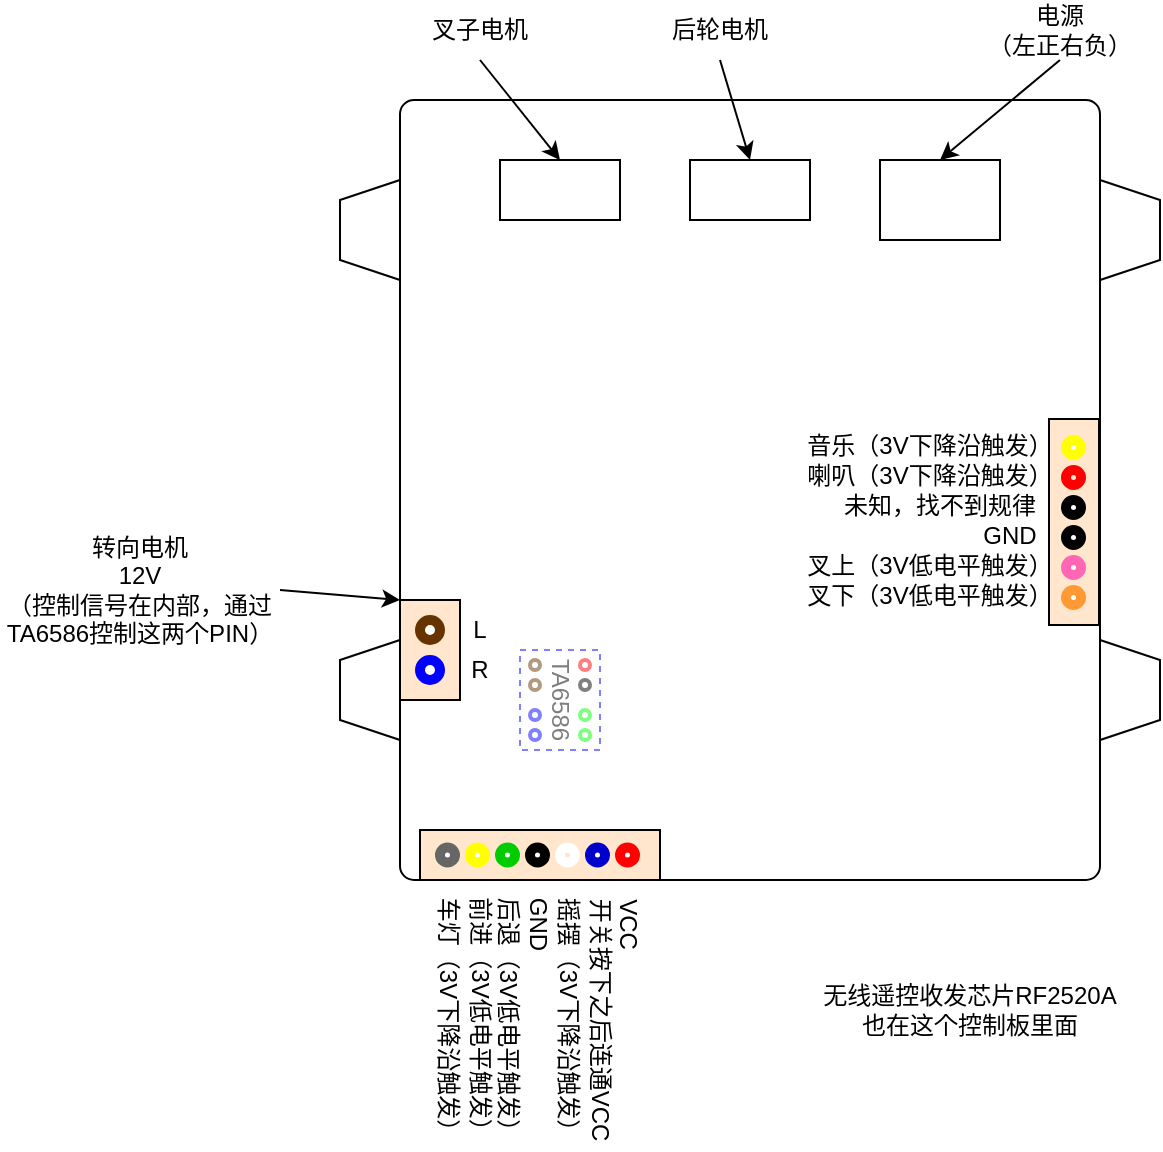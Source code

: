 <mxfile version="20.8.16" type="device" pages="2"><diagram name="小车驱动板接口" id="4RjOB8mtU99UtxCXPe7y"><mxGraphModel dx="770" dy="566" grid="1" gridSize="10" guides="1" tooltips="1" connect="1" arrows="1" fold="1" page="1" pageScale="1" pageWidth="850" pageHeight="1100" math="0" shadow="0"><root><mxCell id="0"/><mxCell id="1" parent="0"/><mxCell id="QXrPH6T1OtNgt7HG72zp-3" value="" style="rounded=1;whiteSpace=wrap;html=1;arcSize=2;" parent="1" vertex="1"><mxGeometry x="250" y="110" width="350" height="390" as="geometry"/></mxCell><mxCell id="QXrPH6T1OtNgt7HG72zp-4" value="" style="rounded=0;whiteSpace=wrap;html=1;" parent="1" vertex="1"><mxGeometry x="300" y="140" width="60" height="30" as="geometry"/></mxCell><mxCell id="QXrPH6T1OtNgt7HG72zp-5" value="" style="rounded=0;whiteSpace=wrap;html=1;" parent="1" vertex="1"><mxGeometry x="395" y="140" width="60" height="30" as="geometry"/></mxCell><mxCell id="QXrPH6T1OtNgt7HG72zp-6" value="" style="rounded=0;whiteSpace=wrap;html=1;" parent="1" vertex="1"><mxGeometry x="490" y="140" width="60" height="40" as="geometry"/></mxCell><mxCell id="QXrPH6T1OtNgt7HG72zp-7" value="" style="endArrow=classic;html=1;rounded=0;entryX=0.5;entryY=0;entryDx=0;entryDy=0;exitX=0.5;exitY=1;exitDx=0;exitDy=0;" parent="1" source="QXrPH6T1OtNgt7HG72zp-8" target="QXrPH6T1OtNgt7HG72zp-4" edge="1"><mxGeometry width="50" height="50" relative="1" as="geometry"><mxPoint x="140" y="110" as="sourcePoint"/><mxPoint x="300" y="140" as="targetPoint"/></mxGeometry></mxCell><mxCell id="QXrPH6T1OtNgt7HG72zp-8" value="叉子电机" style="text;html=1;strokeColor=none;fillColor=none;align=center;verticalAlign=middle;whiteSpace=wrap;rounded=0;" parent="1" vertex="1"><mxGeometry x="260" y="60" width="60" height="30" as="geometry"/></mxCell><mxCell id="QXrPH6T1OtNgt7HG72zp-9" value="" style="endArrow=classic;html=1;rounded=0;entryX=0.5;entryY=0;entryDx=0;entryDy=0;exitX=0.5;exitY=1;exitDx=0;exitDy=0;" parent="1" source="QXrPH6T1OtNgt7HG72zp-10" target="QXrPH6T1OtNgt7HG72zp-5" edge="1"><mxGeometry width="50" height="50" relative="1" as="geometry"><mxPoint x="410" y="90" as="sourcePoint"/><mxPoint x="450" y="400" as="targetPoint"/></mxGeometry></mxCell><mxCell id="QXrPH6T1OtNgt7HG72zp-10" value="后轮电机" style="text;html=1;strokeColor=none;fillColor=none;align=center;verticalAlign=middle;whiteSpace=wrap;rounded=0;" parent="1" vertex="1"><mxGeometry x="380" y="60" width="60" height="30" as="geometry"/></mxCell><mxCell id="QXrPH6T1OtNgt7HG72zp-11" value="电源&lt;br&gt;（左正右负）" style="text;html=1;strokeColor=none;fillColor=none;align=center;verticalAlign=middle;whiteSpace=wrap;rounded=0;" parent="1" vertex="1"><mxGeometry x="540" y="60" width="80" height="30" as="geometry"/></mxCell><mxCell id="QXrPH6T1OtNgt7HG72zp-12" value="" style="endArrow=classic;html=1;rounded=0;entryX=0.5;entryY=0;entryDx=0;entryDy=0;exitX=0.5;exitY=1;exitDx=0;exitDy=0;" parent="1" source="QXrPH6T1OtNgt7HG72zp-11" target="QXrPH6T1OtNgt7HG72zp-6" edge="1"><mxGeometry width="50" height="50" relative="1" as="geometry"><mxPoint x="400" y="400" as="sourcePoint"/><mxPoint x="450" y="350" as="targetPoint"/></mxGeometry></mxCell><mxCell id="QXrPH6T1OtNgt7HG72zp-14" value="" style="shape=trapezoid;perimeter=trapezoidPerimeter;whiteSpace=wrap;html=1;fixedSize=1;rotation=-90;size=10;" parent="1" vertex="1"><mxGeometry x="210" y="160" width="50" height="30" as="geometry"/></mxCell><mxCell id="QXrPH6T1OtNgt7HG72zp-15" value="" style="shape=trapezoid;perimeter=trapezoidPerimeter;whiteSpace=wrap;html=1;fixedSize=1;rotation=-90;size=10;" parent="1" vertex="1"><mxGeometry x="210" y="390" width="50" height="30" as="geometry"/></mxCell><mxCell id="QXrPH6T1OtNgt7HG72zp-16" value="" style="shape=trapezoid;perimeter=trapezoidPerimeter;whiteSpace=wrap;html=1;fixedSize=1;rotation=90;size=10;" parent="1" vertex="1"><mxGeometry x="590" y="160" width="50" height="30" as="geometry"/></mxCell><mxCell id="QXrPH6T1OtNgt7HG72zp-17" value="" style="shape=trapezoid;perimeter=trapezoidPerimeter;whiteSpace=wrap;html=1;fixedSize=1;rotation=90;size=10;" parent="1" vertex="1"><mxGeometry x="590" y="390" width="50" height="30" as="geometry"/></mxCell><mxCell id="QXrPH6T1OtNgt7HG72zp-18" value="" style="rounded=0;whiteSpace=wrap;html=1;fillColor=#FFE6CC;" parent="1" vertex="1"><mxGeometry x="250" y="360" width="30" height="50" as="geometry"/></mxCell><mxCell id="QXrPH6T1OtNgt7HG72zp-19" value="" style="ellipse;whiteSpace=wrap;html=1;aspect=fixed;strokeColor=#663300;strokeWidth=5;" parent="1" vertex="1"><mxGeometry x="260" y="370" width="10" height="10" as="geometry"/></mxCell><mxCell id="QXrPH6T1OtNgt7HG72zp-20" value="" style="ellipse;whiteSpace=wrap;html=1;aspect=fixed;strokeColor=#0000FF;strokeWidth=5;" parent="1" vertex="1"><mxGeometry x="260" y="390" width="10" height="10" as="geometry"/></mxCell><mxCell id="QXrPH6T1OtNgt7HG72zp-21" value="L" style="text;html=1;strokeColor=none;fillColor=none;align=center;verticalAlign=middle;whiteSpace=wrap;rounded=0;" parent="1" vertex="1"><mxGeometry x="280" y="365" width="20" height="20" as="geometry"/></mxCell><mxCell id="QXrPH6T1OtNgt7HG72zp-23" value="R" style="text;html=1;strokeColor=none;fillColor=none;align=center;verticalAlign=middle;whiteSpace=wrap;rounded=0;" parent="1" vertex="1"><mxGeometry x="280" y="385" width="20" height="20" as="geometry"/></mxCell><mxCell id="QXrPH6T1OtNgt7HG72zp-24" value="转向电机&lt;br&gt;12V&lt;br&gt;（控制信号在内部，通过TA6586控制这两个PIN）" style="text;html=1;strokeColor=none;fillColor=none;align=center;verticalAlign=middle;whiteSpace=wrap;rounded=0;" parent="1" vertex="1"><mxGeometry x="50" y="320" width="140" height="70" as="geometry"/></mxCell><mxCell id="QXrPH6T1OtNgt7HG72zp-25" value="" style="endArrow=classic;html=1;rounded=0;exitX=1;exitY=0.5;exitDx=0;exitDy=0;entryX=0;entryY=0;entryDx=0;entryDy=0;" parent="1" source="QXrPH6T1OtNgt7HG72zp-24" target="QXrPH6T1OtNgt7HG72zp-18" edge="1"><mxGeometry width="50" height="50" relative="1" as="geometry"><mxPoint x="380" y="400" as="sourcePoint"/><mxPoint x="430" y="350" as="targetPoint"/></mxGeometry></mxCell><mxCell id="QXrPH6T1OtNgt7HG72zp-26" value="" style="rounded=0;whiteSpace=wrap;html=1;strokeColor=#0000FF;strokeWidth=1;dashed=1;opacity=50;" parent="1" vertex="1"><mxGeometry x="310" y="385" width="40" height="50" as="geometry"/></mxCell><mxCell id="QXrPH6T1OtNgt7HG72zp-27" value="TA6586" style="text;html=1;strokeColor=none;fillColor=none;align=center;verticalAlign=middle;whiteSpace=wrap;rounded=0;rotation=90;opacity=50;textOpacity=50;" parent="1" vertex="1"><mxGeometry x="310" y="395" width="40" height="30" as="geometry"/></mxCell><mxCell id="QXrPH6T1OtNgt7HG72zp-28" value="" style="ellipse;whiteSpace=wrap;html=1;aspect=fixed;strokeColor=#FF0000;strokeWidth=2;fillOpacity=100;strokeOpacity=100;opacity=50;" parent="1" vertex="1"><mxGeometry x="340" y="390" width="5" height="5" as="geometry"/></mxCell><mxCell id="QXrPH6T1OtNgt7HG72zp-29" value="" style="ellipse;whiteSpace=wrap;html=1;aspect=fixed;strokeColor=#000000;strokeWidth=2;fillOpacity=100;strokeOpacity=100;opacity=50;" parent="1" vertex="1"><mxGeometry x="340" y="400" width="5" height="5" as="geometry"/></mxCell><mxCell id="QXrPH6T1OtNgt7HG72zp-30" value="" style="ellipse;whiteSpace=wrap;html=1;aspect=fixed;strokeColor=#663300;strokeWidth=2;opacity=50;" parent="1" vertex="1"><mxGeometry x="315" y="390" width="5" height="5" as="geometry"/></mxCell><mxCell id="QXrPH6T1OtNgt7HG72zp-32" value="" style="ellipse;whiteSpace=wrap;html=1;aspect=fixed;strokeColor=#663300;strokeWidth=2;opacity=50;" parent="1" vertex="1"><mxGeometry x="315" y="400" width="5" height="5" as="geometry"/></mxCell><mxCell id="QXrPH6T1OtNgt7HG72zp-33" value="" style="ellipse;whiteSpace=wrap;html=1;aspect=fixed;strokeColor=#0000FF;strokeWidth=2;opacity=50;" parent="1" vertex="1"><mxGeometry x="315" y="415" width="5" height="5" as="geometry"/></mxCell><mxCell id="QXrPH6T1OtNgt7HG72zp-35" value="" style="ellipse;whiteSpace=wrap;html=1;aspect=fixed;strokeColor=#0000FF;strokeWidth=2;opacity=50;" parent="1" vertex="1"><mxGeometry x="315" y="425" width="5" height="5" as="geometry"/></mxCell><mxCell id="QXrPH6T1OtNgt7HG72zp-37" value="" style="ellipse;whiteSpace=wrap;html=1;aspect=fixed;strokeColor=#00FF00;strokeWidth=2;opacity=50;" parent="1" vertex="1"><mxGeometry x="340" y="415" width="5" height="5" as="geometry"/></mxCell><mxCell id="QXrPH6T1OtNgt7HG72zp-38" value="" style="ellipse;whiteSpace=wrap;html=1;aspect=fixed;strokeColor=#00FF00;strokeWidth=2;opacity=50;" parent="1" vertex="1"><mxGeometry x="340" y="425" width="5" height="5" as="geometry"/></mxCell><mxCell id="QXrPH6T1OtNgt7HG72zp-39" value="" style="rounded=0;whiteSpace=wrap;html=1;strokeColor=#000000;strokeWidth=1;fillColor=#FFE6CC;" parent="1" vertex="1"><mxGeometry x="260" y="475" width="120" height="25" as="geometry"/></mxCell><mxCell id="QXrPH6T1OtNgt7HG72zp-40" value="" style="ellipse;whiteSpace=wrap;html=1;aspect=fixed;strokeColor=#666666;strokeWidth=5;" parent="1" vertex="1"><mxGeometry x="270" y="483.75" width="7.5" height="7.5" as="geometry"/></mxCell><mxCell id="QXrPH6T1OtNgt7HG72zp-42" value="" style="ellipse;whiteSpace=wrap;html=1;aspect=fixed;strokeColor=#FFFF00;strokeWidth=5;" parent="1" vertex="1"><mxGeometry x="285" y="483.75" width="7.5" height="7.5" as="geometry"/></mxCell><mxCell id="QXrPH6T1OtNgt7HG72zp-43" value="" style="ellipse;whiteSpace=wrap;html=1;aspect=fixed;strokeColor=#00CC00;strokeWidth=5;" parent="1" vertex="1"><mxGeometry x="300" y="483.75" width="7.5" height="7.5" as="geometry"/></mxCell><mxCell id="QXrPH6T1OtNgt7HG72zp-44" value="" style="ellipse;whiteSpace=wrap;html=1;aspect=fixed;strokeColor=#000000;strokeWidth=5;" parent="1" vertex="1"><mxGeometry x="315" y="483.75" width="7.5" height="7.5" as="geometry"/></mxCell><mxCell id="QXrPH6T1OtNgt7HG72zp-47" value="" style="ellipse;whiteSpace=wrap;html=1;aspect=fixed;strokeColor=#0000CC;strokeWidth=5;" parent="1" vertex="1"><mxGeometry x="345" y="483.75" width="7.5" height="7.5" as="geometry"/></mxCell><mxCell id="QXrPH6T1OtNgt7HG72zp-48" value="" style="ellipse;whiteSpace=wrap;html=1;aspect=fixed;strokeColor=#FF0000;strokeWidth=5;" parent="1" vertex="1"><mxGeometry x="360" y="483.75" width="7.5" height="7.5" as="geometry"/></mxCell><mxCell id="QXrPH6T1OtNgt7HG72zp-49" value="" style="ellipse;whiteSpace=wrap;html=1;aspect=fixed;strokeColor=#FFFFFF;strokeWidth=5;fillColor=none;" parent="1" vertex="1"><mxGeometry x="330" y="483.75" width="7.5" height="7.5" as="geometry"/></mxCell><mxCell id="QXrPH6T1OtNgt7HG72zp-58" value="" style="group;rotation=-90;" parent="1" vertex="1" connectable="0"><mxGeometry x="527" y="300" width="120" height="33.5" as="geometry"/></mxCell><mxCell id="QXrPH6T1OtNgt7HG72zp-50" value="" style="rounded=0;whiteSpace=wrap;html=1;strokeColor=#000000;strokeWidth=1;fillColor=#FFE6CC;movable=1;resizable=1;rotatable=1;deletable=1;editable=1;connectable=1;rotation=-90;" parent="QXrPH6T1OtNgt7HG72zp-58" vertex="1"><mxGeometry x="8.5" y="8.5" width="103" height="25" as="geometry"/></mxCell><mxCell id="QXrPH6T1OtNgt7HG72zp-51" value="" style="ellipse;whiteSpace=wrap;html=1;aspect=fixed;strokeColor=#FF9933;strokeWidth=5;movable=1;resizable=1;rotatable=1;deletable=1;editable=1;connectable=1;rotation=-90;" parent="QXrPH6T1OtNgt7HG72zp-58" vertex="1"><mxGeometry x="56" y="55" width="7.5" height="7.5" as="geometry"/></mxCell><mxCell id="QXrPH6T1OtNgt7HG72zp-52" value="" style="ellipse;whiteSpace=wrap;html=1;aspect=fixed;strokeColor=#FF66B3;strokeWidth=5;movable=1;resizable=1;rotatable=1;deletable=1;editable=1;connectable=1;rotation=-90;" parent="QXrPH6T1OtNgt7HG72zp-58" vertex="1"><mxGeometry x="56" y="40" width="7.5" height="7.5" as="geometry"/></mxCell><mxCell id="QXrPH6T1OtNgt7HG72zp-53" value="" style="ellipse;whiteSpace=wrap;html=1;aspect=fixed;strokeColor=#000000;strokeWidth=5;movable=1;resizable=1;rotatable=1;deletable=1;editable=1;connectable=1;rotation=-90;" parent="QXrPH6T1OtNgt7HG72zp-58" vertex="1"><mxGeometry x="56" y="25" width="7.5" height="7.5" as="geometry"/></mxCell><mxCell id="QXrPH6T1OtNgt7HG72zp-54" value="" style="ellipse;whiteSpace=wrap;html=1;aspect=fixed;strokeColor=#000000;strokeWidth=5;movable=1;resizable=1;rotatable=1;deletable=1;editable=1;connectable=1;rotation=-90;" parent="QXrPH6T1OtNgt7HG72zp-58" vertex="1"><mxGeometry x="56" y="10" width="7.5" height="7.5" as="geometry"/></mxCell><mxCell id="QXrPH6T1OtNgt7HG72zp-55" value="" style="ellipse;whiteSpace=wrap;html=1;aspect=fixed;strokeColor=#FFFF00;strokeWidth=5;movable=1;resizable=1;rotatable=1;deletable=1;editable=1;connectable=1;rotation=-90;" parent="QXrPH6T1OtNgt7HG72zp-58" vertex="1"><mxGeometry x="56" y="-20" width="7.5" height="7.5" as="geometry"/></mxCell><mxCell id="QXrPH6T1OtNgt7HG72zp-57" value="" style="ellipse;whiteSpace=wrap;html=1;aspect=fixed;strokeColor=#FF0000;strokeWidth=5;fillColor=none;movable=1;resizable=1;rotatable=1;deletable=1;editable=1;connectable=1;rotation=-90;" parent="QXrPH6T1OtNgt7HG72zp-58" vertex="1"><mxGeometry x="56" y="-5" width="7.5" height="7.5" as="geometry"/></mxCell><mxCell id="QXrPH6T1OtNgt7HG72zp-69" value="叉上（3V低电平触发）" style="text;html=1;strokeColor=none;fillColor=none;align=center;verticalAlign=middle;whiteSpace=wrap;rounded=0;" parent="1" vertex="1"><mxGeometry x="450" y="332.5" width="130" height="20" as="geometry"/></mxCell><mxCell id="QXrPH6T1OtNgt7HG72zp-71" value="叉下（3V低电平触发）" style="text;html=1;strokeColor=none;fillColor=none;align=center;verticalAlign=middle;whiteSpace=wrap;rounded=0;" parent="1" vertex="1"><mxGeometry x="450" y="348" width="130" height="20" as="geometry"/></mxCell><mxCell id="QXrPH6T1OtNgt7HG72zp-72" value="GND" style="text;html=1;strokeColor=none;fillColor=none;align=center;verticalAlign=middle;whiteSpace=wrap;rounded=0;" parent="1" vertex="1"><mxGeometry x="530" y="318" width="50" height="20" as="geometry"/></mxCell><mxCell id="QXrPH6T1OtNgt7HG72zp-73" value="未知，找不到规律" style="text;html=1;strokeColor=none;fillColor=none;align=center;verticalAlign=middle;whiteSpace=wrap;rounded=0;" parent="1" vertex="1"><mxGeometry x="460" y="303" width="120" height="20" as="geometry"/></mxCell><mxCell id="QXrPH6T1OtNgt7HG72zp-74" value="喇叭（3V下降沿触发）" style="text;html=1;strokeColor=none;fillColor=none;align=center;verticalAlign=middle;whiteSpace=wrap;rounded=0;" parent="1" vertex="1"><mxGeometry x="450" y="288" width="130" height="20" as="geometry"/></mxCell><mxCell id="QXrPH6T1OtNgt7HG72zp-75" value="音乐（3V下降沿触发）" style="text;html=1;strokeColor=none;fillColor=none;align=center;verticalAlign=middle;whiteSpace=wrap;rounded=0;" parent="1" vertex="1"><mxGeometry x="450" y="273" width="130" height="20" as="geometry"/></mxCell><mxCell id="QXrPH6T1OtNgt7HG72zp-79" value="车灯（3V下降沿触发）" style="text;html=1;strokeColor=none;fillColor=none;align=center;verticalAlign=middle;whiteSpace=wrap;rounded=0;rotation=90;" parent="1" vertex="1"><mxGeometry x="208.75" y="560" width="130" height="20" as="geometry"/></mxCell><mxCell id="QXrPH6T1OtNgt7HG72zp-80" value="前进（3V低电平触发）" style="text;html=1;strokeColor=none;fillColor=none;align=center;verticalAlign=middle;whiteSpace=wrap;rounded=0;rotation=90;" parent="1" vertex="1"><mxGeometry x="225" y="560" width="130" height="20" as="geometry"/></mxCell><mxCell id="QXrPH6T1OtNgt7HG72zp-82" value="后退（3V低电平触发）" style="text;html=1;strokeColor=none;fillColor=none;align=center;verticalAlign=middle;whiteSpace=wrap;rounded=0;rotation=90;" parent="1" vertex="1"><mxGeometry x="238.75" y="560" width="130" height="20" as="geometry"/></mxCell><mxCell id="QXrPH6T1OtNgt7HG72zp-83" value="GND" style="text;html=1;strokeColor=none;fillColor=none;align=center;verticalAlign=middle;whiteSpace=wrap;rounded=0;rotation=90;" parent="1" vertex="1"><mxGeometry x="293.75" y="512" width="50" height="20" as="geometry"/></mxCell><mxCell id="QXrPH6T1OtNgt7HG72zp-84" value="摇摆（3V下降沿触发）" style="text;html=1;strokeColor=none;fillColor=none;align=center;verticalAlign=middle;whiteSpace=wrap;rounded=0;rotation=90;" parent="1" vertex="1"><mxGeometry x="268.75" y="560" width="130" height="20" as="geometry"/></mxCell><mxCell id="QXrPH6T1OtNgt7HG72zp-85" value="开关按下之后连通VCC" style="text;html=1;strokeColor=none;fillColor=none;align=center;verticalAlign=middle;whiteSpace=wrap;rounded=0;rotation=90;" parent="1" vertex="1"><mxGeometry x="285" y="560" width="130" height="20" as="geometry"/></mxCell><mxCell id="QXrPH6T1OtNgt7HG72zp-87" value="VCC" style="text;html=1;strokeColor=none;fillColor=none;align=center;verticalAlign=middle;whiteSpace=wrap;rounded=0;rotation=90;" parent="1" vertex="1"><mxGeometry x="338.75" y="512" width="50" height="20" as="geometry"/></mxCell><mxCell id="sfmaamQ8UJcPz4ixBL1I-3" value="无线遥控收发芯片RF2520A也在这个控制板里面" style="text;html=1;strokeColor=none;fillColor=none;align=center;verticalAlign=middle;whiteSpace=wrap;rounded=0;" parent="1" vertex="1"><mxGeometry x="460" y="550" width="150" height="30" as="geometry"/></mxCell></root></mxGraphModel></diagram><diagram id="qZatZtnow1iDW2CogYHt" name="esp32电路"><mxGraphModel dx="621" dy="744" grid="1" gridSize="10" guides="1" tooltips="1" connect="1" arrows="1" fold="1" page="1" pageScale="1" pageWidth="850" pageHeight="1100" math="0" shadow="0"><root><mxCell id="0"/><mxCell id="1" parent="0"/><mxCell id="7cjX1gZVk735Iel-S3My-47" value="" style="group;rotation=-180;" vertex="1" connectable="0" parent="1"><mxGeometry x="87" y="30" width="380" height="378.25" as="geometry"/></mxCell><mxCell id="7cjX1gZVk735Iel-S3My-17" value="" style="rounded=0;whiteSpace=wrap;html=1;strokeColor=#000000;strokeWidth=1;fillColor=#FFE6CC;rotation=-180;" vertex="1" parent="7cjX1gZVk735Iel-S3My-47"><mxGeometry x="250" y="135" width="120" height="25" as="geometry"/></mxCell><mxCell id="7cjX1gZVk735Iel-S3My-18" value="" style="ellipse;whiteSpace=wrap;html=1;aspect=fixed;strokeColor=#666666;strokeWidth=5;rotation=-180;" vertex="1" parent="7cjX1gZVk735Iel-S3My-47"><mxGeometry x="353" y="144" width="7.5" height="7.5" as="geometry"/></mxCell><mxCell id="7cjX1gZVk735Iel-S3My-19" value="" style="ellipse;whiteSpace=wrap;html=1;aspect=fixed;strokeColor=#FFFF00;strokeWidth=5;rotation=-180;" vertex="1" parent="7cjX1gZVk735Iel-S3My-47"><mxGeometry x="338" y="144" width="7.5" height="7.5" as="geometry"/></mxCell><mxCell id="7cjX1gZVk735Iel-S3My-20" value="" style="ellipse;whiteSpace=wrap;html=1;aspect=fixed;strokeColor=#00CC00;strokeWidth=5;rotation=-180;" vertex="1" parent="7cjX1gZVk735Iel-S3My-47"><mxGeometry x="323" y="144" width="7.5" height="7.5" as="geometry"/></mxCell><mxCell id="7cjX1gZVk735Iel-S3My-21" value="" style="ellipse;whiteSpace=wrap;html=1;aspect=fixed;strokeColor=#000000;strokeWidth=5;rotation=-180;" vertex="1" parent="7cjX1gZVk735Iel-S3My-47"><mxGeometry x="308" y="144" width="7.5" height="7.5" as="geometry"/></mxCell><mxCell id="7cjX1gZVk735Iel-S3My-22" value="" style="ellipse;whiteSpace=wrap;html=1;aspect=fixed;strokeColor=#0000CC;strokeWidth=5;rotation=-180;" vertex="1" parent="7cjX1gZVk735Iel-S3My-47"><mxGeometry x="278" y="144" width="7.5" height="7.5" as="geometry"/></mxCell><mxCell id="7cjX1gZVk735Iel-S3My-23" value="" style="ellipse;whiteSpace=wrap;html=1;aspect=fixed;strokeColor=#FF0000;strokeWidth=5;rotation=-180;" vertex="1" parent="7cjX1gZVk735Iel-S3My-47"><mxGeometry x="263" y="144" width="7.5" height="7.5" as="geometry"/></mxCell><mxCell id="7cjX1gZVk735Iel-S3My-24" value="" style="ellipse;whiteSpace=wrap;html=1;aspect=fixed;strokeColor=#FFFFFF;strokeWidth=5;fillColor=none;rotation=-180;" vertex="1" parent="7cjX1gZVk735Iel-S3My-47"><mxGeometry x="293" y="144" width="7.5" height="7.5" as="geometry"/></mxCell><mxCell id="7cjX1gZVk735Iel-S3My-25" value="" style="group;rotation=-270;" vertex="1" connectable="0" parent="7cjX1gZVk735Iel-S3My-47"><mxGeometry x="-57" y="295" width="120" height="33.5" as="geometry"/></mxCell><mxCell id="7cjX1gZVk735Iel-S3My-26" value="" style="rounded=0;whiteSpace=wrap;html=1;strokeColor=#000000;strokeWidth=1;fillColor=#FFE6CC;movable=1;resizable=1;rotatable=1;deletable=1;editable=1;connectable=1;rotation=-270;" vertex="1" parent="7cjX1gZVk735Iel-S3My-25"><mxGeometry x="9" width="103" height="25" as="geometry"/></mxCell><mxCell id="7cjX1gZVk735Iel-S3My-27" value="" style="ellipse;whiteSpace=wrap;html=1;aspect=fixed;strokeColor=#FF9933;strokeWidth=5;movable=1;resizable=1;rotatable=1;deletable=1;editable=1;connectable=1;rotation=-270;" vertex="1" parent="7cjX1gZVk735Iel-S3My-25"><mxGeometry x="57" y="-29" width="7.5" height="7.5" as="geometry"/></mxCell><mxCell id="7cjX1gZVk735Iel-S3My-28" value="" style="ellipse;whiteSpace=wrap;html=1;aspect=fixed;strokeColor=#FF66B3;strokeWidth=5;movable=1;resizable=1;rotatable=1;deletable=1;editable=1;connectable=1;rotation=-270;" vertex="1" parent="7cjX1gZVk735Iel-S3My-25"><mxGeometry x="57" y="-14" width="7.5" height="7.5" as="geometry"/></mxCell><mxCell id="7cjX1gZVk735Iel-S3My-29" value="" style="ellipse;whiteSpace=wrap;html=1;aspect=fixed;strokeColor=#000000;strokeWidth=5;movable=1;resizable=1;rotatable=1;deletable=1;editable=1;connectable=1;rotation=-270;" vertex="1" parent="7cjX1gZVk735Iel-S3My-25"><mxGeometry x="57" y="1" width="7.5" height="7.5" as="geometry"/></mxCell><mxCell id="7cjX1gZVk735Iel-S3My-30" value="" style="ellipse;whiteSpace=wrap;html=1;aspect=fixed;strokeColor=#000000;strokeWidth=5;movable=1;resizable=1;rotatable=1;deletable=1;editable=1;connectable=1;rotation=-270;" vertex="1" parent="7cjX1gZVk735Iel-S3My-25"><mxGeometry x="57" y="16" width="7.5" height="7.5" as="geometry"/></mxCell><mxCell id="7cjX1gZVk735Iel-S3My-31" value="" style="ellipse;whiteSpace=wrap;html=1;aspect=fixed;strokeColor=#FFFF00;strokeWidth=5;movable=1;resizable=1;rotatable=1;deletable=1;editable=1;connectable=1;rotation=-270;" vertex="1" parent="7cjX1gZVk735Iel-S3My-25"><mxGeometry x="56" y="46" width="7.5" height="7.5" as="geometry"/></mxCell><mxCell id="7cjX1gZVk735Iel-S3My-32" value="" style="ellipse;whiteSpace=wrap;html=1;aspect=fixed;strokeColor=#FF0000;strokeWidth=5;fillColor=none;movable=1;resizable=1;rotatable=1;deletable=1;editable=1;connectable=1;rotation=-270;" vertex="1" parent="7cjX1gZVk735Iel-S3My-25"><mxGeometry x="57" y="31" width="7.5" height="7.5" as="geometry"/></mxCell><mxCell id="7cjX1gZVk735Iel-S3My-33" value="叉上（3V低电平触发）" style="text;html=1;strokeColor=none;fillColor=none;align=center;verticalAlign=middle;whiteSpace=wrap;rounded=0;rotation=-180;" vertex="1" parent="7cjX1gZVk735Iel-S3My-47"><mxGeometry x="10" y="276" width="130" height="20" as="geometry"/></mxCell><mxCell id="7cjX1gZVk735Iel-S3My-34" value="叉下（3V低电平触发）" style="text;html=1;strokeColor=none;fillColor=none;align=center;verticalAlign=middle;whiteSpace=wrap;rounded=0;rotation=-180;" vertex="1" parent="7cjX1gZVk735Iel-S3My-47"><mxGeometry x="10" y="260" width="130" height="20" as="geometry"/></mxCell><mxCell id="7cjX1gZVk735Iel-S3My-35" value="GND" style="text;html=1;strokeColor=none;fillColor=none;align=center;verticalAlign=middle;whiteSpace=wrap;rounded=0;rotation=-180;" vertex="1" parent="7cjX1gZVk735Iel-S3My-47"><mxGeometry x="10" y="290" width="50" height="20" as="geometry"/></mxCell><mxCell id="7cjX1gZVk735Iel-S3My-36" value="未知，找不到规律" style="text;html=1;strokeColor=none;fillColor=none;align=center;verticalAlign=middle;whiteSpace=wrap;rounded=0;rotation=-180;" vertex="1" parent="7cjX1gZVk735Iel-S3My-47"><mxGeometry x="10" y="305" width="120" height="20" as="geometry"/></mxCell><mxCell id="7cjX1gZVk735Iel-S3My-37" value="喇叭（3V下降沿触发）" style="text;html=1;strokeColor=none;fillColor=none;align=center;verticalAlign=middle;whiteSpace=wrap;rounded=0;rotation=-180;" vertex="1" parent="7cjX1gZVk735Iel-S3My-47"><mxGeometry x="10" y="320" width="130" height="20" as="geometry"/></mxCell><mxCell id="7cjX1gZVk735Iel-S3My-38" value="音乐（3V下降沿触发）" style="text;html=1;strokeColor=none;fillColor=none;align=center;verticalAlign=middle;whiteSpace=wrap;rounded=0;rotation=-180;" vertex="1" parent="7cjX1gZVk735Iel-S3My-47"><mxGeometry x="10" y="335" width="130" height="20" as="geometry"/></mxCell><mxCell id="7cjX1gZVk735Iel-S3My-39" value="车灯（3V下降沿触发）" style="text;html=1;strokeColor=none;fillColor=none;align=center;verticalAlign=middle;whiteSpace=wrap;rounded=0;rotation=-90;" vertex="1" parent="7cjX1gZVk735Iel-S3My-47"><mxGeometry x="291" y="55" width="130" height="20" as="geometry"/></mxCell><mxCell id="7cjX1gZVk735Iel-S3My-40" value="前进（3V低电平触发）" style="text;html=1;strokeColor=none;fillColor=none;align=center;verticalAlign=middle;whiteSpace=wrap;rounded=0;rotation=-90;" vertex="1" parent="7cjX1gZVk735Iel-S3My-47"><mxGeometry x="275" y="55" width="130" height="20" as="geometry"/></mxCell><mxCell id="7cjX1gZVk735Iel-S3My-41" value="后退（3V低电平触发）" style="text;html=1;strokeColor=none;fillColor=none;align=center;verticalAlign=middle;whiteSpace=wrap;rounded=0;rotation=-90;" vertex="1" parent="7cjX1gZVk735Iel-S3My-47"><mxGeometry x="261" y="55" width="130" height="20" as="geometry"/></mxCell><mxCell id="7cjX1gZVk735Iel-S3My-42" value="GND" style="text;html=1;strokeColor=none;fillColor=none;align=center;verticalAlign=middle;whiteSpace=wrap;rounded=0;rotation=-90;" vertex="1" parent="7cjX1gZVk735Iel-S3My-47"><mxGeometry x="286" y="103" width="50" height="20" as="geometry"/></mxCell><mxCell id="7cjX1gZVk735Iel-S3My-43" value="摇摆（3V下降沿触发）" style="text;html=1;strokeColor=none;fillColor=none;align=center;verticalAlign=middle;whiteSpace=wrap;rounded=0;rotation=-90;" vertex="1" parent="7cjX1gZVk735Iel-S3My-47"><mxGeometry x="231" y="55" width="130" height="20" as="geometry"/></mxCell><mxCell id="7cjX1gZVk735Iel-S3My-44" value="开关按下之后连通VCC" style="text;html=1;strokeColor=none;fillColor=none;align=center;verticalAlign=middle;whiteSpace=wrap;rounded=0;rotation=-90;" vertex="1" parent="7cjX1gZVk735Iel-S3My-47"><mxGeometry x="215" y="55" width="130" height="20" as="geometry"/></mxCell><mxCell id="7cjX1gZVk735Iel-S3My-45" value="VCC" style="text;html=1;strokeColor=none;fillColor=none;align=center;verticalAlign=middle;whiteSpace=wrap;rounded=0;rotation=-90;" vertex="1" parent="7cjX1gZVk735Iel-S3My-47"><mxGeometry x="241" y="103" width="50" height="20" as="geometry"/></mxCell><mxCell id="7cjX1gZVk735Iel-S3My-2" value="" style="rounded=0;whiteSpace=wrap;html=1;fillColor=#FFE6CC;rotation=-180;" vertex="1" parent="1"><mxGeometry x="780" y="277" width="30" height="50" as="geometry"/></mxCell><mxCell id="7cjX1gZVk735Iel-S3My-3" value="" style="ellipse;whiteSpace=wrap;html=1;aspect=fixed;strokeColor=#663300;strokeWidth=5;rotation=-180;" vertex="1" parent="1"><mxGeometry x="790" y="307" width="10" height="10" as="geometry"/></mxCell><mxCell id="7cjX1gZVk735Iel-S3My-4" value="" style="ellipse;whiteSpace=wrap;html=1;aspect=fixed;strokeColor=#0000FF;strokeWidth=5;rotation=-180;" vertex="1" parent="1"><mxGeometry x="790" y="287" width="10" height="10" as="geometry"/></mxCell><mxCell id="7cjX1gZVk735Iel-S3My-5" value="L" style="text;html=1;strokeColor=none;fillColor=none;align=center;verticalAlign=middle;whiteSpace=wrap;rounded=0;rotation=-180;" vertex="1" parent="1"><mxGeometry x="760" y="302" width="20" height="20" as="geometry"/></mxCell><mxCell id="7cjX1gZVk735Iel-S3My-6" value="R" style="text;html=1;strokeColor=none;fillColor=none;align=center;verticalAlign=middle;whiteSpace=wrap;rounded=0;rotation=-180;" vertex="1" parent="1"><mxGeometry x="760" y="282" width="20" height="20" as="geometry"/></mxCell><mxCell id="7cjX1gZVk735Iel-S3My-7" value="" style="rounded=0;whiteSpace=wrap;html=1;strokeColor=#0000FF;strokeWidth=1;dashed=1;opacity=50;rotation=-180;" vertex="1" parent="1"><mxGeometry x="710" y="252" width="40" height="50" as="geometry"/></mxCell><mxCell id="7cjX1gZVk735Iel-S3My-8" value="TA6586" style="text;html=1;strokeColor=none;fillColor=none;align=center;verticalAlign=middle;whiteSpace=wrap;rounded=0;rotation=-90;opacity=50;textOpacity=50;" vertex="1" parent="1"><mxGeometry x="710" y="262" width="40" height="30" as="geometry"/></mxCell><mxCell id="7cjX1gZVk735Iel-S3My-9" value="" style="ellipse;whiteSpace=wrap;html=1;aspect=fixed;strokeColor=#FF0000;strokeWidth=2;fillOpacity=100;strokeOpacity=100;opacity=50;rotation=-180;" vertex="1" parent="1"><mxGeometry x="715" y="292" width="5" height="5" as="geometry"/></mxCell><mxCell id="7cjX1gZVk735Iel-S3My-10" value="" style="ellipse;whiteSpace=wrap;html=1;aspect=fixed;strokeColor=#000000;strokeWidth=2;fillOpacity=100;strokeOpacity=100;opacity=50;rotation=-180;" vertex="1" parent="1"><mxGeometry x="715" y="282" width="5" height="5" as="geometry"/></mxCell><mxCell id="7cjX1gZVk735Iel-S3My-11" value="" style="ellipse;whiteSpace=wrap;html=1;aspect=fixed;strokeColor=#663300;strokeWidth=2;opacity=50;rotation=-180;" vertex="1" parent="1"><mxGeometry x="740" y="292" width="5" height="5" as="geometry"/></mxCell><mxCell id="7cjX1gZVk735Iel-S3My-12" value="" style="ellipse;whiteSpace=wrap;html=1;aspect=fixed;strokeColor=#663300;strokeWidth=2;opacity=50;rotation=-180;" vertex="1" parent="1"><mxGeometry x="740" y="282" width="5" height="5" as="geometry"/></mxCell><mxCell id="7cjX1gZVk735Iel-S3My-13" value="" style="ellipse;whiteSpace=wrap;html=1;aspect=fixed;strokeColor=#0000FF;strokeWidth=2;opacity=50;rotation=-180;" vertex="1" parent="1"><mxGeometry x="740" y="267" width="5" height="5" as="geometry"/></mxCell><mxCell id="7cjX1gZVk735Iel-S3My-14" value="" style="ellipse;whiteSpace=wrap;html=1;aspect=fixed;strokeColor=#0000FF;strokeWidth=2;opacity=50;rotation=-180;" vertex="1" parent="1"><mxGeometry x="740" y="257" width="5" height="5" as="geometry"/></mxCell><mxCell id="7cjX1gZVk735Iel-S3My-15" value="" style="ellipse;whiteSpace=wrap;html=1;aspect=fixed;strokeColor=#00FF00;strokeWidth=2;opacity=50;rotation=-180;" vertex="1" parent="1"><mxGeometry x="715" y="267" width="5" height="5" as="geometry"/></mxCell><mxCell id="7cjX1gZVk735Iel-S3My-16" value="" style="ellipse;whiteSpace=wrap;html=1;aspect=fixed;strokeColor=#00FF00;strokeWidth=2;opacity=50;rotation=-180;" vertex="1" parent="1"><mxGeometry x="715" y="257" width="5" height="5" as="geometry"/></mxCell></root></mxGraphModel></diagram></mxfile>